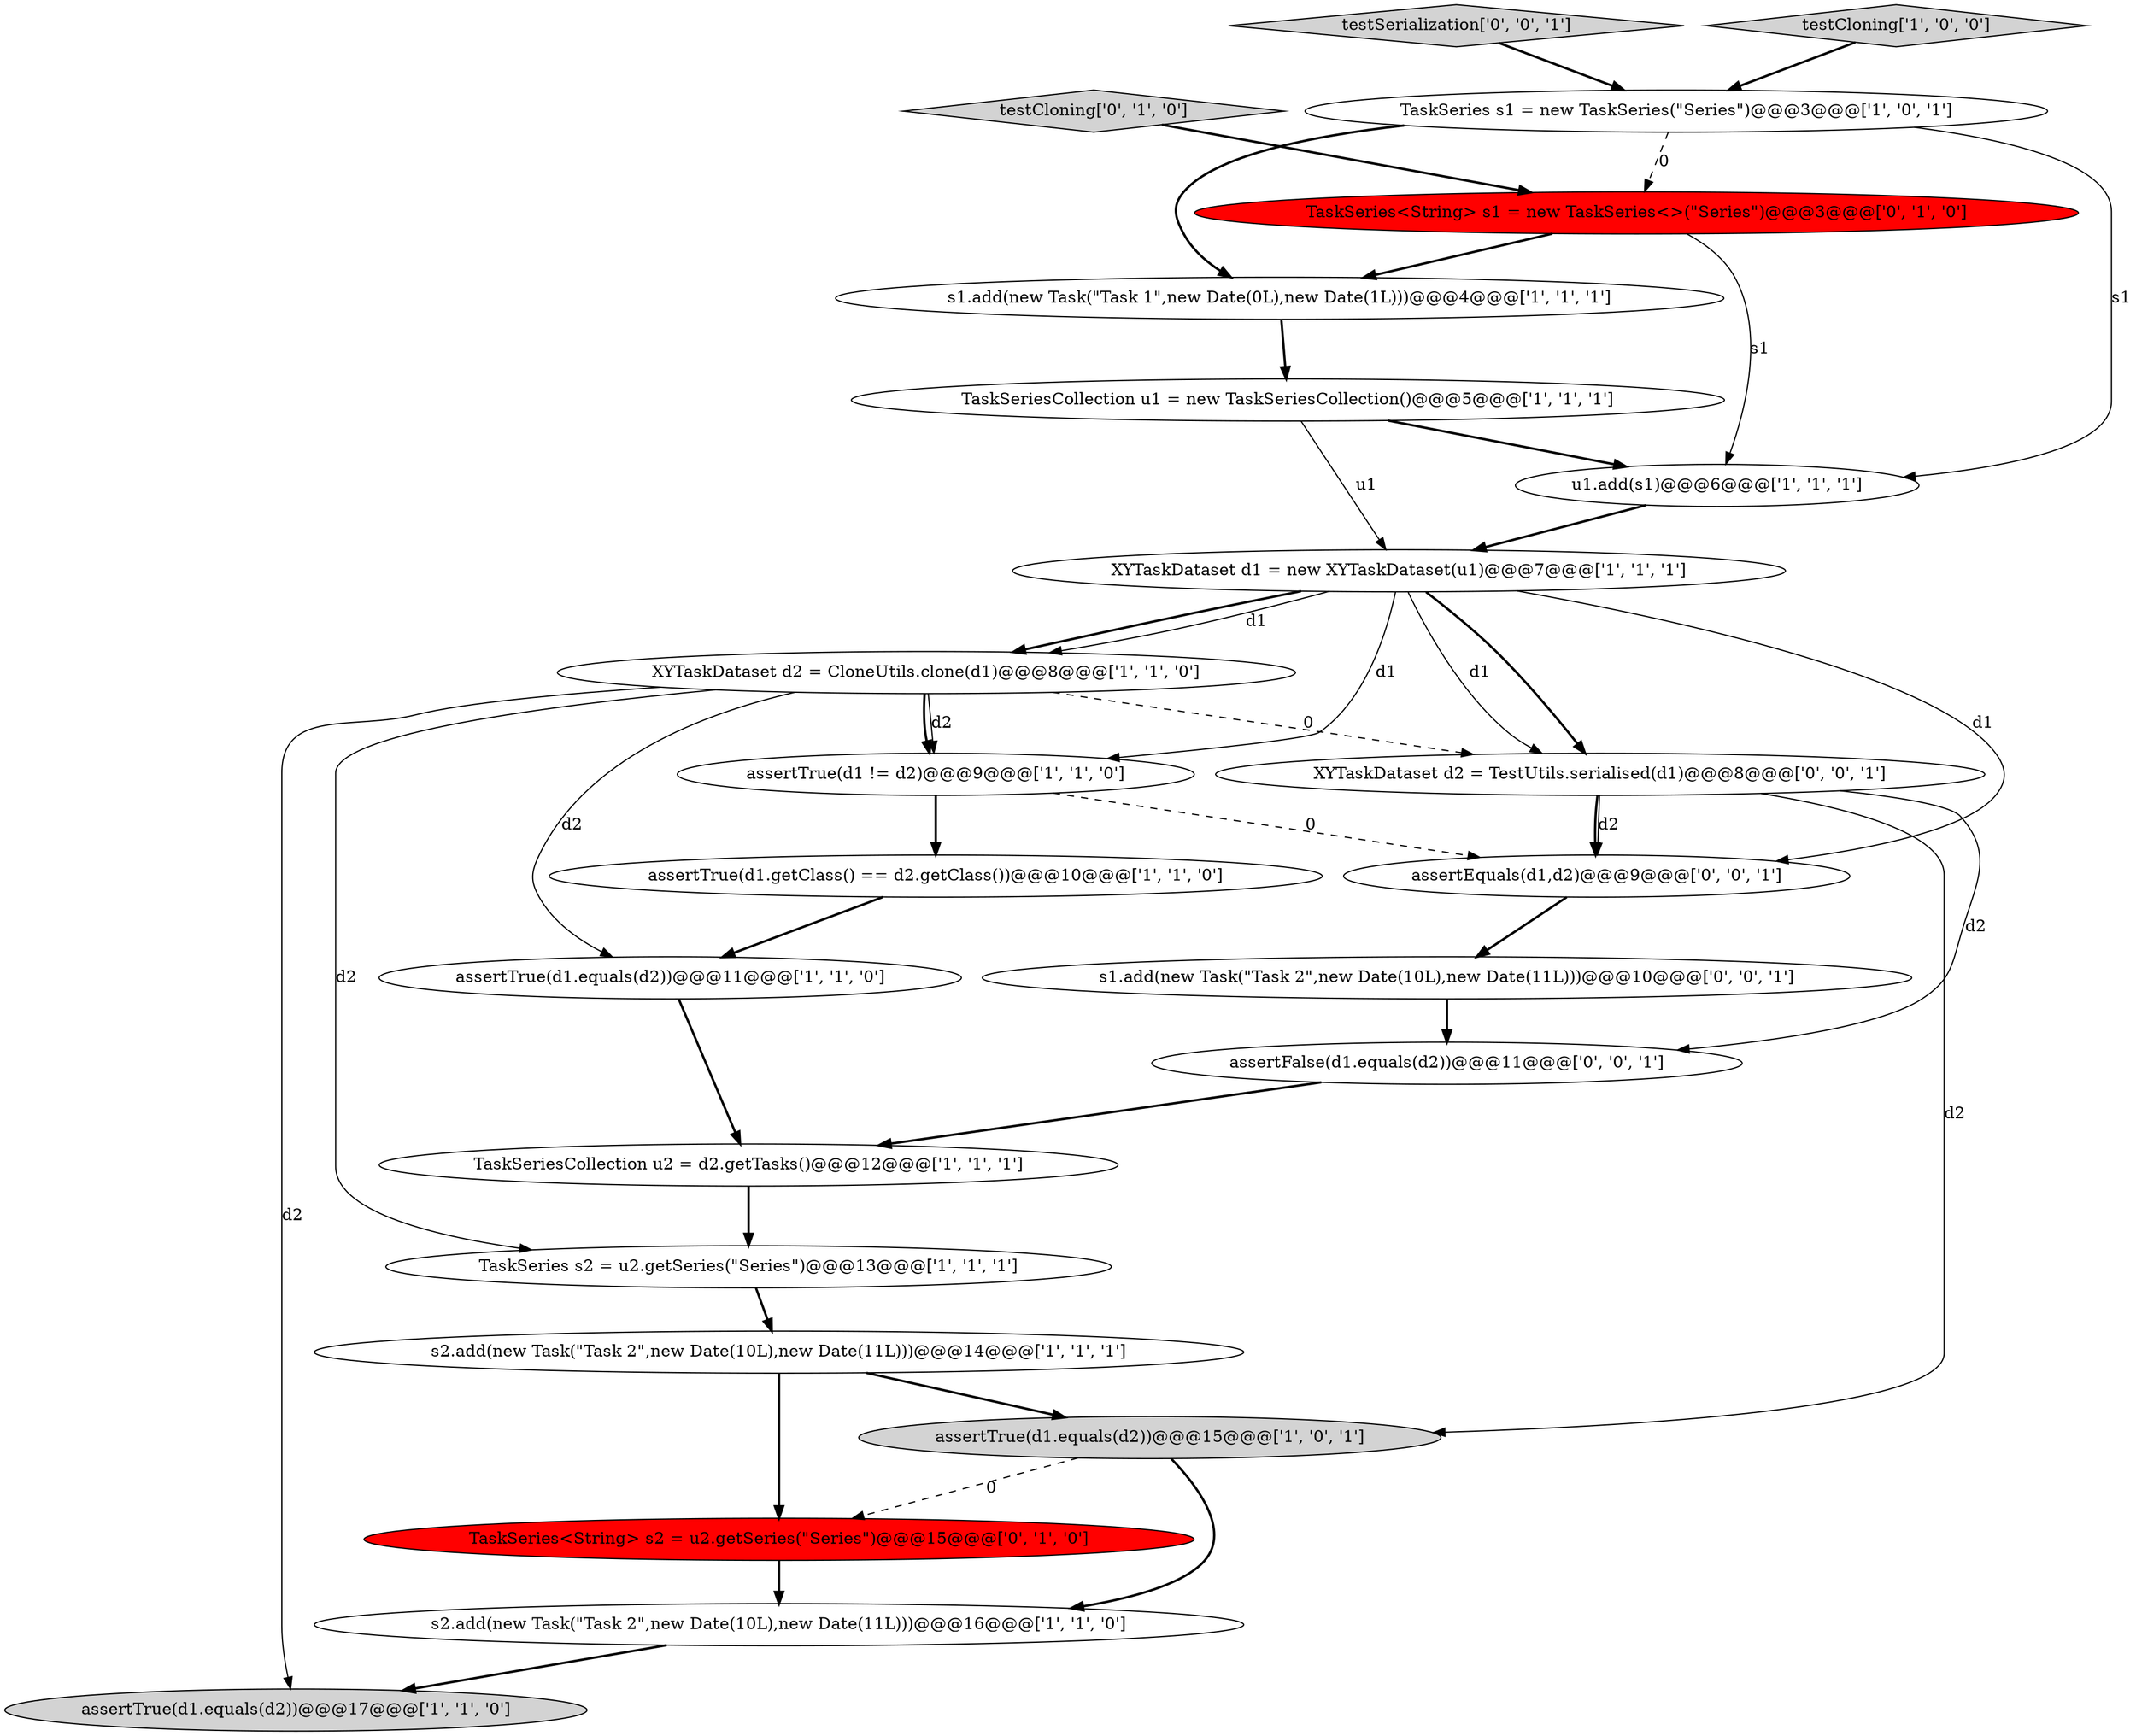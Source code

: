 digraph {
13 [style = filled, label = "assertTrue(d1.equals(d2))@@@11@@@['1', '1', '0']", fillcolor = white, shape = ellipse image = "AAA0AAABBB1BBB"];
5 [style = filled, label = "u1.add(s1)@@@6@@@['1', '1', '1']", fillcolor = white, shape = ellipse image = "AAA0AAABBB1BBB"];
16 [style = filled, label = "TaskSeries<String> s2 = u2.getSeries(\"Series\")@@@15@@@['0', '1', '0']", fillcolor = red, shape = ellipse image = "AAA1AAABBB2BBB"];
23 [style = filled, label = "assertFalse(d1.equals(d2))@@@11@@@['0', '0', '1']", fillcolor = white, shape = ellipse image = "AAA0AAABBB3BBB"];
8 [style = filled, label = "XYTaskDataset d1 = new XYTaskDataset(u1)@@@7@@@['1', '1', '1']", fillcolor = white, shape = ellipse image = "AAA0AAABBB1BBB"];
12 [style = filled, label = "assertTrue(d1.equals(d2))@@@17@@@['1', '1', '0']", fillcolor = lightgray, shape = ellipse image = "AAA0AAABBB1BBB"];
14 [style = filled, label = "assertTrue(d1.getClass() == d2.getClass())@@@10@@@['1', '1', '0']", fillcolor = white, shape = ellipse image = "AAA0AAABBB1BBB"];
7 [style = filled, label = "TaskSeriesCollection u1 = new TaskSeriesCollection()@@@5@@@['1', '1', '1']", fillcolor = white, shape = ellipse image = "AAA0AAABBB1BBB"];
10 [style = filled, label = "XYTaskDataset d2 = CloneUtils.clone(d1)@@@8@@@['1', '1', '0']", fillcolor = white, shape = ellipse image = "AAA0AAABBB1BBB"];
21 [style = filled, label = "XYTaskDataset d2 = TestUtils.serialised(d1)@@@8@@@['0', '0', '1']", fillcolor = white, shape = ellipse image = "AAA0AAABBB3BBB"];
11 [style = filled, label = "TaskSeries s2 = u2.getSeries(\"Series\")@@@13@@@['1', '1', '1']", fillcolor = white, shape = ellipse image = "AAA0AAABBB1BBB"];
17 [style = filled, label = "TaskSeries<String> s1 = new TaskSeries<>(\"Series\")@@@3@@@['0', '1', '0']", fillcolor = red, shape = ellipse image = "AAA1AAABBB2BBB"];
19 [style = filled, label = "s1.add(new Task(\"Task 2\",new Date(10L),new Date(11L)))@@@10@@@['0', '0', '1']", fillcolor = white, shape = ellipse image = "AAA0AAABBB3BBB"];
20 [style = filled, label = "testSerialization['0', '0', '1']", fillcolor = lightgray, shape = diamond image = "AAA0AAABBB3BBB"];
1 [style = filled, label = "assertTrue(d1 != d2)@@@9@@@['1', '1', '0']", fillcolor = white, shape = ellipse image = "AAA0AAABBB1BBB"];
0 [style = filled, label = "TaskSeriesCollection u2 = d2.getTasks()@@@12@@@['1', '1', '1']", fillcolor = white, shape = ellipse image = "AAA0AAABBB1BBB"];
3 [style = filled, label = "s2.add(new Task(\"Task 2\",new Date(10L),new Date(11L)))@@@16@@@['1', '1', '0']", fillcolor = white, shape = ellipse image = "AAA0AAABBB1BBB"];
2 [style = filled, label = "s2.add(new Task(\"Task 2\",new Date(10L),new Date(11L)))@@@14@@@['1', '1', '1']", fillcolor = white, shape = ellipse image = "AAA0AAABBB1BBB"];
9 [style = filled, label = "assertTrue(d1.equals(d2))@@@15@@@['1', '0', '1']", fillcolor = lightgray, shape = ellipse image = "AAA0AAABBB1BBB"];
18 [style = filled, label = "testCloning['0', '1', '0']", fillcolor = lightgray, shape = diamond image = "AAA0AAABBB2BBB"];
6 [style = filled, label = "s1.add(new Task(\"Task 1\",new Date(0L),new Date(1L)))@@@4@@@['1', '1', '1']", fillcolor = white, shape = ellipse image = "AAA0AAABBB1BBB"];
15 [style = filled, label = "testCloning['1', '0', '0']", fillcolor = lightgray, shape = diamond image = "AAA0AAABBB1BBB"];
4 [style = filled, label = "TaskSeries s1 = new TaskSeries(\"Series\")@@@3@@@['1', '0', '1']", fillcolor = white, shape = ellipse image = "AAA0AAABBB1BBB"];
22 [style = filled, label = "assertEquals(d1,d2)@@@9@@@['0', '0', '1']", fillcolor = white, shape = ellipse image = "AAA0AAABBB3BBB"];
16->3 [style = bold, label=""];
5->8 [style = bold, label=""];
8->10 [style = bold, label=""];
9->16 [style = dashed, label="0"];
10->21 [style = dashed, label="0"];
21->22 [style = solid, label="d2"];
22->19 [style = bold, label=""];
17->6 [style = bold, label=""];
4->6 [style = bold, label=""];
4->17 [style = dashed, label="0"];
17->5 [style = solid, label="s1"];
18->17 [style = bold, label=""];
0->11 [style = bold, label=""];
10->13 [style = solid, label="d2"];
21->23 [style = solid, label="d2"];
2->9 [style = bold, label=""];
3->12 [style = bold, label=""];
4->5 [style = solid, label="s1"];
23->0 [style = bold, label=""];
8->22 [style = solid, label="d1"];
11->2 [style = bold, label=""];
1->22 [style = dashed, label="0"];
20->4 [style = bold, label=""];
10->12 [style = solid, label="d2"];
7->5 [style = bold, label=""];
8->21 [style = solid, label="d1"];
10->11 [style = solid, label="d2"];
10->1 [style = solid, label="d2"];
21->22 [style = bold, label=""];
19->23 [style = bold, label=""];
8->1 [style = solid, label="d1"];
15->4 [style = bold, label=""];
8->21 [style = bold, label=""];
9->3 [style = bold, label=""];
8->10 [style = solid, label="d1"];
1->14 [style = bold, label=""];
21->9 [style = solid, label="d2"];
14->13 [style = bold, label=""];
7->8 [style = solid, label="u1"];
6->7 [style = bold, label=""];
10->1 [style = bold, label=""];
13->0 [style = bold, label=""];
2->16 [style = bold, label=""];
}
